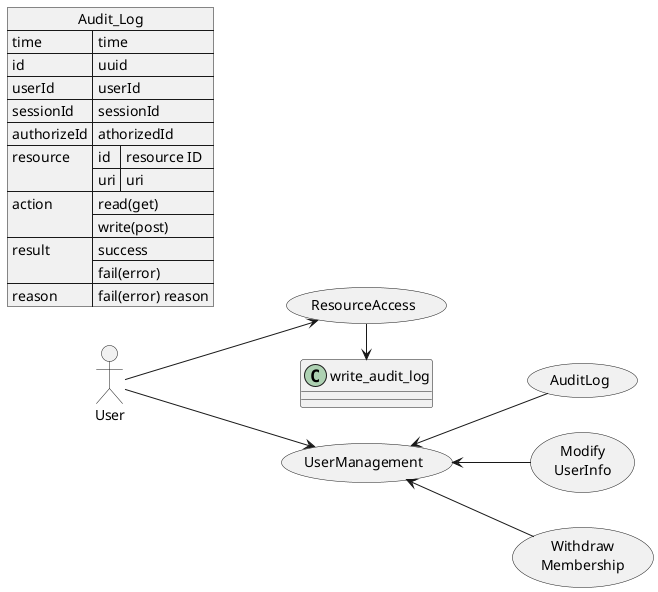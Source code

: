 @startuml vdap_audit_log
allowmixing
left to right direction

json Audit_Log {
    "time": "time", 
    "id": "uuid", 
    "userId": "userId",
    "sessionId": "sessionId", 
    "authorizeId": "athorizedId",
    "resource": {
        "id": "resource ID",
        "uri": "uri"
    },
    "action": ["read(get)", "write(post)"],
    "result": ["success", "fail(error)"],
    "reason": "fail(error) reason"
}

actor User

usecase "ResourceAccess" as res_access
usecase "UserManagement" as user_management
usecase "AuditLog" as audit
usecase "Modify\nUserInfo" as user_modify
usecase "Withdraw\nMembership" as withdraw

user_management <-- audit 
user_management <-- user_modify
user_management <-- withdraw

User --> res_access
User --> user_management

res_access -right-> write_audit_log

@enduml
